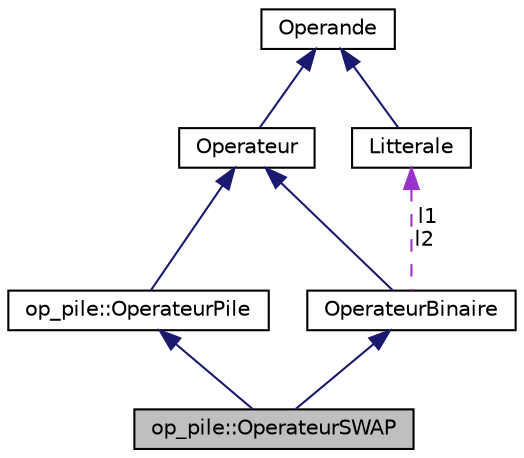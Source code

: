 digraph "op_pile::OperateurSWAP"
{
  edge [fontname="Helvetica",fontsize="10",labelfontname="Helvetica",labelfontsize="10"];
  node [fontname="Helvetica",fontsize="10",shape=record];
  Node1 [label="op_pile::OperateurSWAP",height=0.2,width=0.4,color="black", fillcolor="grey75", style="filled", fontcolor="black"];
  Node2 -> Node1 [dir="back",color="midnightblue",fontsize="10",style="solid",fontname="Helvetica"];
  Node2 [label="OperateurBinaire",height=0.2,width=0.4,color="black", fillcolor="white", style="filled",URL="$class_operateur_binaire.html"];
  Node3 -> Node2 [dir="back",color="midnightblue",fontsize="10",style="solid",fontname="Helvetica"];
  Node3 [label="Operateur",height=0.2,width=0.4,color="black", fillcolor="white", style="filled",URL="$class_operateur.html",tooltip="classe la plus abstraite des opérateurs "];
  Node4 -> Node3 [dir="back",color="midnightblue",fontsize="10",style="solid",fontname="Helvetica"];
  Node4 [label="Operande",height=0.2,width=0.4,color="black", fillcolor="white", style="filled",URL="$class_operande.html"];
  Node5 -> Node2 [dir="back",color="darkorchid3",fontsize="10",style="dashed",label=" l1\nl2" ,fontname="Helvetica"];
  Node5 [label="Litterale",height=0.2,width=0.4,color="black", fillcolor="white", style="filled",URL="$class_litterale.html"];
  Node4 -> Node5 [dir="back",color="midnightblue",fontsize="10",style="solid",fontname="Helvetica"];
  Node6 -> Node1 [dir="back",color="midnightblue",fontsize="10",style="solid",fontname="Helvetica"];
  Node6 [label="op_pile::OperateurPile",height=0.2,width=0.4,color="black", fillcolor="white", style="filled",URL="$classop__pile_1_1_operateur_pile.html"];
  Node3 -> Node6 [dir="back",color="midnightblue",fontsize="10",style="solid",fontname="Helvetica"];
}
